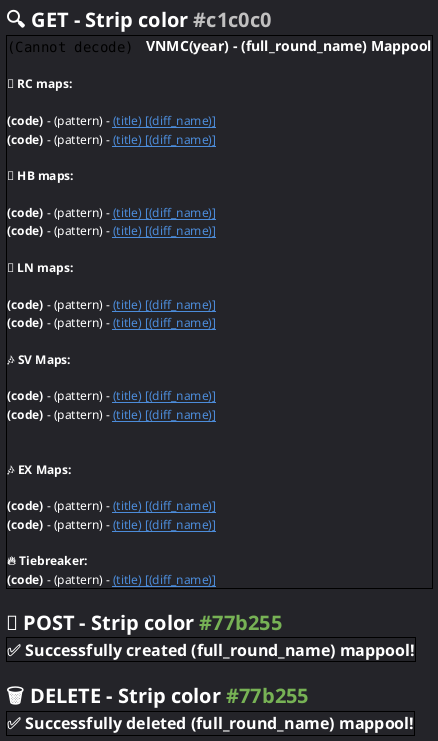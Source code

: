 @startsalt mappool
	<style>
		saltDiagram {
			BackgroundColor #242429
		}
	</style>
	{
		= <color:#ffffff>🔍 GET - Strip color <color:#c1c0c0><size:16>#c1c0c0
		{+
			<img:../logo.png>    <b><color:#ffffff><size:14>VNMC(year) - (full_round_name) Mappool
			.
			<b><color:#ffffff>🍚 RC maps:
			.
			<color:#ffffff>**(code)** - (pattern) - <color:#4c8cda>__(title) [(diff_name)]__
			<color:#ffffff>**(code)** - (pattern) - <color:#4c8cda>__(title) [(diff_name)]__
			/' rest of RC maps '/ .
			<b><color:#ffffff>🍲 HB maps:
			.
			<color:#ffffff>**(code)** - (pattern) - <color:#4c8cda>__(title) [(diff_name)]__
			<color:#ffffff>**(code)** - (pattern) - <color:#4c8cda>__(title) [(diff_name)]__
			/' rest of HB maps '/ .
			<b><color:#ffffff>🍜 LN maps:
			.
			<color:#ffffff>**(code)** - (pattern) - <color:#4c8cda>__(title) [(diff_name)]__
			<color:#ffffff>**(code)** - (pattern) - <color:#4c8cda>__(title) [(diff_name)]__
			/' rest of LN maps '/ .
			<b><color:#ffffff>🎶 SV Maps:
			.
			<color:#ffffff>**(code)** - (pattern) - <color:#4c8cda>__(title) [(diff_name)]__
			<color:#ffffff>**(code)** - (pattern) - <color:#4c8cda>__(title) [(diff_name)]__
			/' rest of SV maps '/ .
			.
			<b><color:#ffffff>🎶 EX Maps:
			.
			<color:#ffffff>**(code)** - (pattern) - <color:#4c8cda>__(title) [(diff_name)]__
			<color:#ffffff>**(code)** - (pattern) - <color:#4c8cda>__(title) [(diff_name)]__
			/' rest of EX maps '/ .
			<b><color:#ffffff>🔥 Tiebreaker:
			<color:#ffffff>**(code)** - (pattern) - <color:#4c8cda>__(title) [(diff_name)]__
		}
		.
		= <color:#ffffff>📄 POST - Strip color <color:#77b255><size:16>#77b255
		{+
			<b><color:#ffffff><size:16>✅ Successfully created (full_round_name) mappool!
		}
		.
		= <color:#ffffff>🗑️ DELETE - Strip color <color:#77b255><size:16>#77b255
		{+
			<b><color:#ffffff><size:16>✅ Successfully deleted (full_round_name) mappool!
		}
	}
@endsalt
